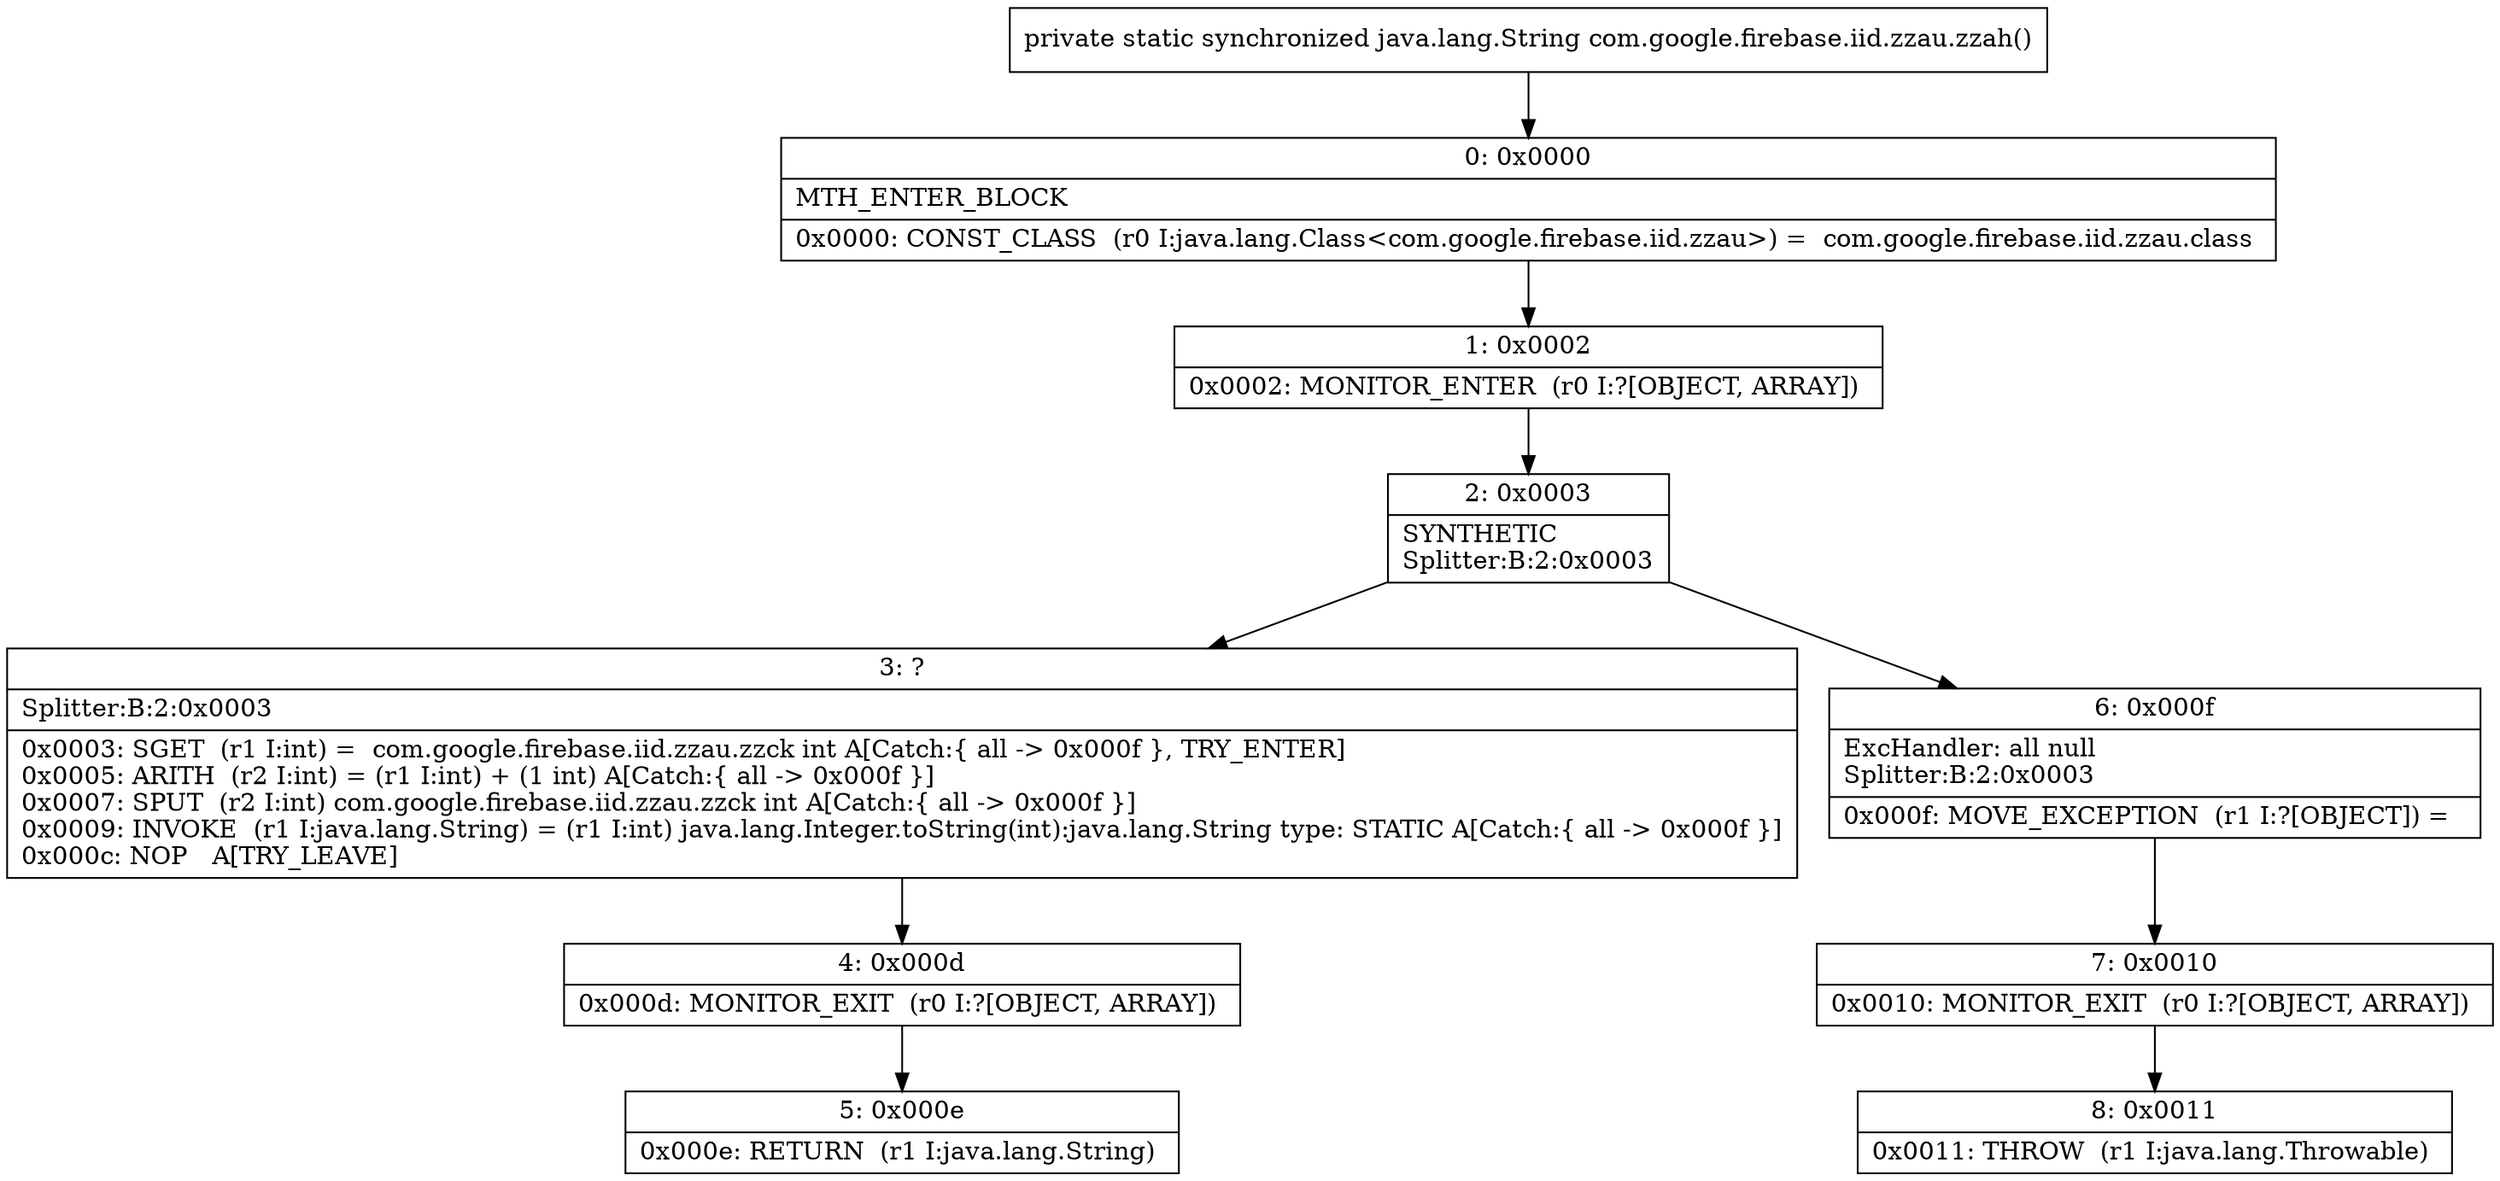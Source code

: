 digraph "CFG forcom.google.firebase.iid.zzau.zzah()Ljava\/lang\/String;" {
Node_0 [shape=record,label="{0\:\ 0x0000|MTH_ENTER_BLOCK\l|0x0000: CONST_CLASS  (r0 I:java.lang.Class\<com.google.firebase.iid.zzau\>) =  com.google.firebase.iid.zzau.class \l}"];
Node_1 [shape=record,label="{1\:\ 0x0002|0x0002: MONITOR_ENTER  (r0 I:?[OBJECT, ARRAY]) \l}"];
Node_2 [shape=record,label="{2\:\ 0x0003|SYNTHETIC\lSplitter:B:2:0x0003\l}"];
Node_3 [shape=record,label="{3\:\ ?|Splitter:B:2:0x0003\l|0x0003: SGET  (r1 I:int) =  com.google.firebase.iid.zzau.zzck int A[Catch:\{ all \-\> 0x000f \}, TRY_ENTER]\l0x0005: ARITH  (r2 I:int) = (r1 I:int) + (1 int) A[Catch:\{ all \-\> 0x000f \}]\l0x0007: SPUT  (r2 I:int) com.google.firebase.iid.zzau.zzck int A[Catch:\{ all \-\> 0x000f \}]\l0x0009: INVOKE  (r1 I:java.lang.String) = (r1 I:int) java.lang.Integer.toString(int):java.lang.String type: STATIC A[Catch:\{ all \-\> 0x000f \}]\l0x000c: NOP   A[TRY_LEAVE]\l}"];
Node_4 [shape=record,label="{4\:\ 0x000d|0x000d: MONITOR_EXIT  (r0 I:?[OBJECT, ARRAY]) \l}"];
Node_5 [shape=record,label="{5\:\ 0x000e|0x000e: RETURN  (r1 I:java.lang.String) \l}"];
Node_6 [shape=record,label="{6\:\ 0x000f|ExcHandler: all null\lSplitter:B:2:0x0003\l|0x000f: MOVE_EXCEPTION  (r1 I:?[OBJECT]) =  \l}"];
Node_7 [shape=record,label="{7\:\ 0x0010|0x0010: MONITOR_EXIT  (r0 I:?[OBJECT, ARRAY]) \l}"];
Node_8 [shape=record,label="{8\:\ 0x0011|0x0011: THROW  (r1 I:java.lang.Throwable) \l}"];
MethodNode[shape=record,label="{private static synchronized java.lang.String com.google.firebase.iid.zzau.zzah() }"];
MethodNode -> Node_0;
Node_0 -> Node_1;
Node_1 -> Node_2;
Node_2 -> Node_3;
Node_2 -> Node_6;
Node_3 -> Node_4;
Node_4 -> Node_5;
Node_6 -> Node_7;
Node_7 -> Node_8;
}

